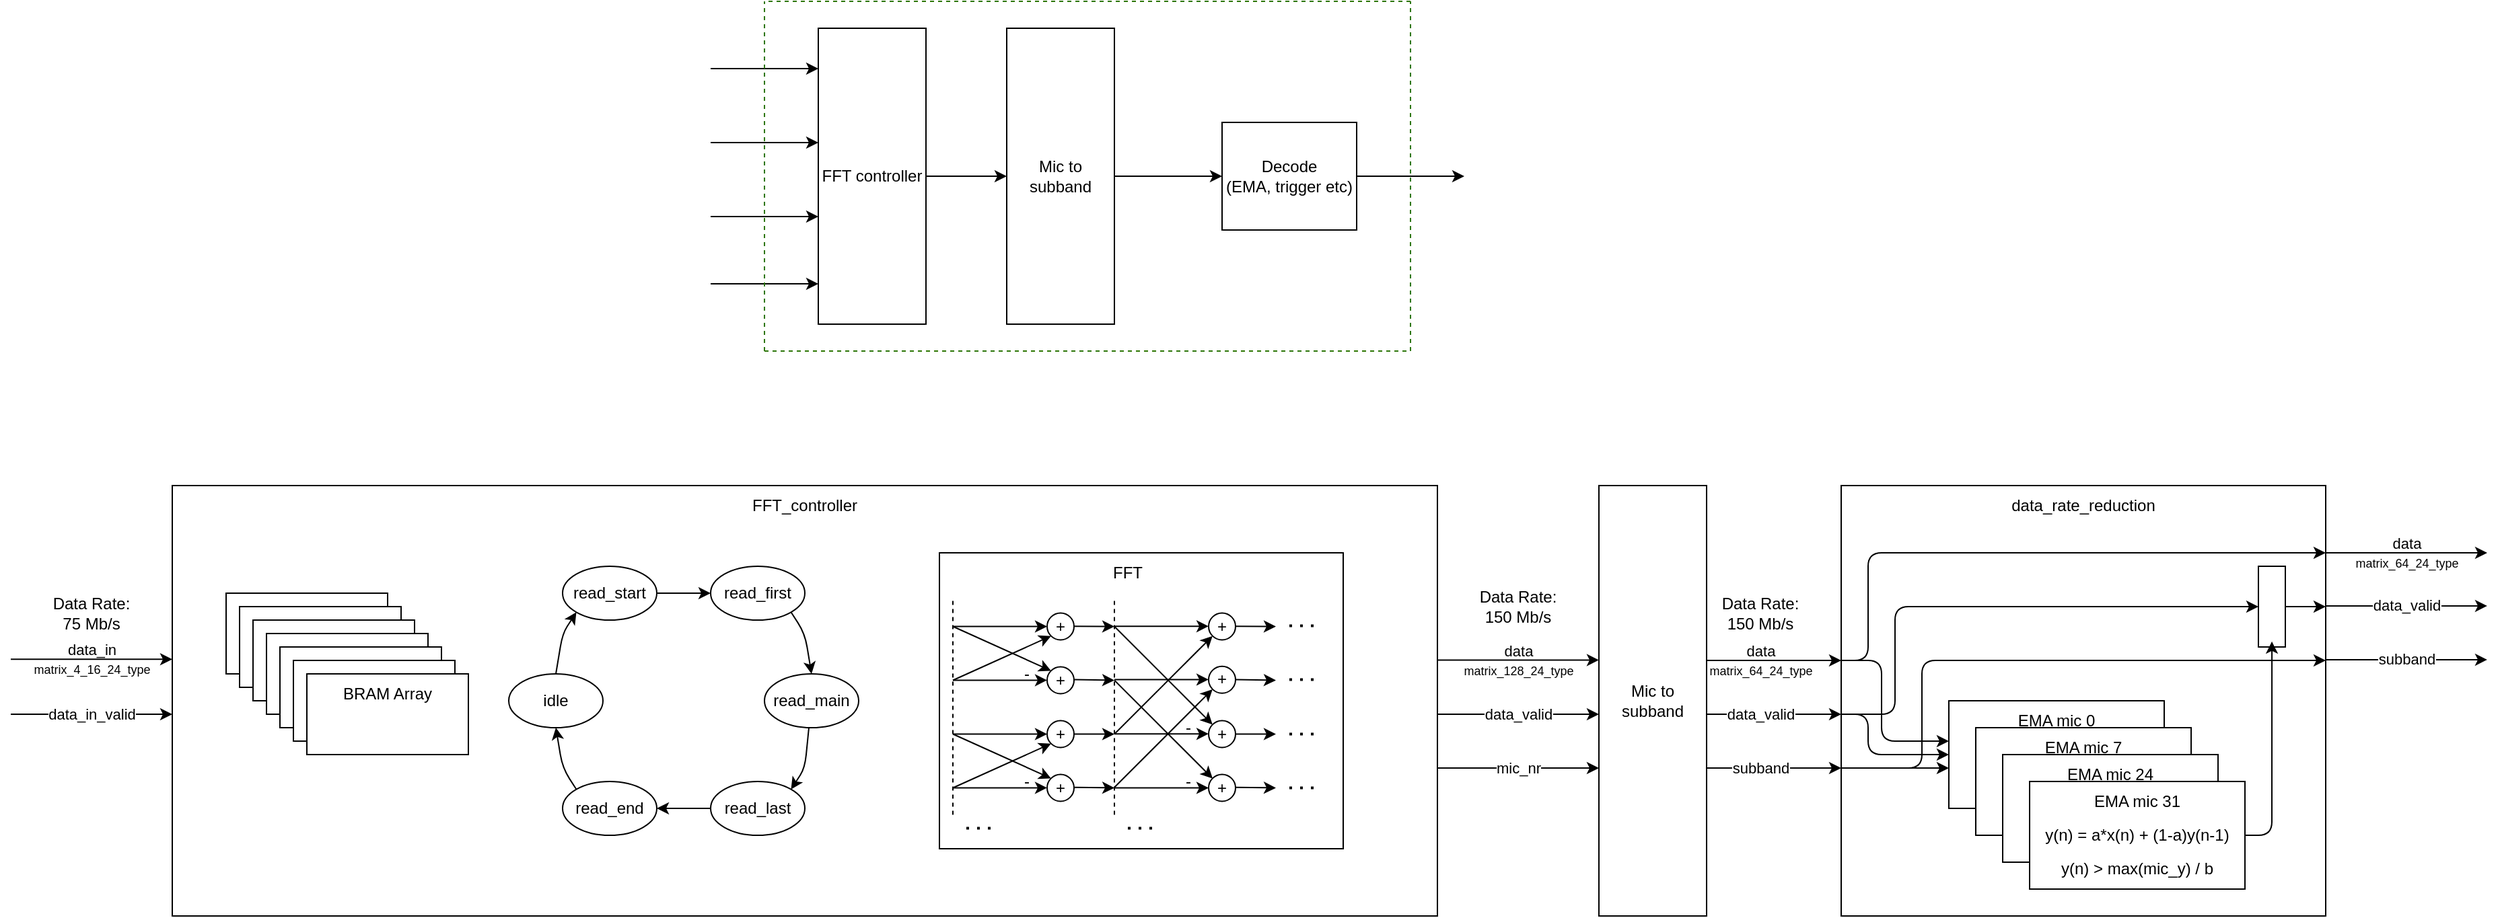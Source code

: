<mxfile>
    <diagram id="7SK7hUfA50hqAiKs5-6Y" name="Page-1">
        <mxGraphModel dx="689" dy="570" grid="1" gridSize="10" guides="1" tooltips="1" connect="1" arrows="1" fold="1" page="1" pageScale="1" pageWidth="1920" pageHeight="1200" math="0" shadow="0">
            <root>
                <mxCell id="0"/>
                <mxCell id="1" parent="0"/>
                <mxCell id="165" value="" style="rounded=0;whiteSpace=wrap;html=1;" vertex="1" parent="1">
                    <mxGeometry x="160" y="600" width="940" height="320" as="geometry"/>
                </mxCell>
                <mxCell id="75" value="" style="rounded=0;whiteSpace=wrap;html=1;" vertex="1" parent="1">
                    <mxGeometry x="200" y="680" width="120" height="60" as="geometry"/>
                </mxCell>
                <mxCell id="83" value="" style="rounded=0;whiteSpace=wrap;html=1;" vertex="1" parent="1">
                    <mxGeometry x="210" y="690" width="120" height="60" as="geometry"/>
                </mxCell>
                <mxCell id="2" value="" style="edgeStyle=none;html=1;" edge="1" parent="1">
                    <mxGeometry relative="1" as="geometry">
                        <mxPoint x="560" y="290" as="sourcePoint"/>
                        <mxPoint x="640" y="290" as="targetPoint"/>
                    </mxGeometry>
                </mxCell>
                <mxCell id="3" style="edgeStyle=none;html=1;exitX=1;exitY=0.5;exitDx=0;exitDy=0;entryX=0;entryY=0.5;entryDx=0;entryDy=0;" edge="1" parent="1" source="4" target="15">
                    <mxGeometry relative="1" as="geometry"/>
                </mxCell>
                <mxCell id="4" value="FFT controller" style="rounded=0;whiteSpace=wrap;html=1;" vertex="1" parent="1">
                    <mxGeometry x="640" y="260" width="80" height="220" as="geometry"/>
                </mxCell>
                <mxCell id="5" value="" style="edgeStyle=none;html=1;" edge="1" parent="1" source="6">
                    <mxGeometry relative="1" as="geometry">
                        <mxPoint x="1120" y="370" as="targetPoint"/>
                    </mxGeometry>
                </mxCell>
                <mxCell id="6" value="Decode&lt;div&gt;(EMA, trigger etc)&lt;/div&gt;" style="rounded=0;whiteSpace=wrap;html=1;" vertex="1" parent="1">
                    <mxGeometry x="940" y="330" width="100" height="80" as="geometry"/>
                </mxCell>
                <mxCell id="7" value="" style="edgeStyle=none;html=1;" edge="1" parent="1">
                    <mxGeometry relative="1" as="geometry">
                        <mxPoint x="640" y="345" as="targetPoint"/>
                        <mxPoint x="560" y="345" as="sourcePoint"/>
                    </mxGeometry>
                </mxCell>
                <mxCell id="8" value="" style="edgeStyle=none;html=1;" edge="1" parent="1">
                    <mxGeometry relative="1" as="geometry">
                        <mxPoint x="640" y="400" as="targetPoint"/>
                        <mxPoint x="560" y="400" as="sourcePoint"/>
                    </mxGeometry>
                </mxCell>
                <mxCell id="9" value="" style="edgeStyle=none;html=1;" edge="1" parent="1">
                    <mxGeometry relative="1" as="geometry">
                        <mxPoint x="640" y="450" as="targetPoint"/>
                        <mxPoint x="560" y="450" as="sourcePoint"/>
                    </mxGeometry>
                </mxCell>
                <mxCell id="10" value="" style="endArrow=none;dashed=1;html=1;fillColor=#60a917;strokeColor=#2D7600;" edge="1" parent="1">
                    <mxGeometry width="50" height="50" relative="1" as="geometry">
                        <mxPoint x="600" y="500" as="sourcePoint"/>
                        <mxPoint x="600" y="240" as="targetPoint"/>
                    </mxGeometry>
                </mxCell>
                <mxCell id="11" value="" style="endArrow=none;dashed=1;html=1;fillColor=#60a917;strokeColor=#2D7600;" edge="1" parent="1">
                    <mxGeometry width="50" height="50" relative="1" as="geometry">
                        <mxPoint x="1080" y="500" as="sourcePoint"/>
                        <mxPoint x="1080" y="240" as="targetPoint"/>
                    </mxGeometry>
                </mxCell>
                <mxCell id="12" value="" style="endArrow=none;dashed=1;html=1;fillColor=#60a917;strokeColor=#2D7600;" edge="1" parent="1">
                    <mxGeometry width="50" height="50" relative="1" as="geometry">
                        <mxPoint x="600" y="500" as="sourcePoint"/>
                        <mxPoint x="1080" y="500" as="targetPoint"/>
                    </mxGeometry>
                </mxCell>
                <mxCell id="13" value="" style="endArrow=none;dashed=1;html=1;fillColor=#60a917;strokeColor=#2D7600;" edge="1" parent="1">
                    <mxGeometry width="50" height="50" relative="1" as="geometry">
                        <mxPoint x="1080" y="240" as="sourcePoint"/>
                        <mxPoint x="600" y="240" as="targetPoint"/>
                    </mxGeometry>
                </mxCell>
                <mxCell id="14" style="edgeStyle=none;html=1;exitX=1;exitY=0.5;exitDx=0;exitDy=0;entryX=0;entryY=0.5;entryDx=0;entryDy=0;" edge="1" parent="1" source="15" target="6">
                    <mxGeometry relative="1" as="geometry"/>
                </mxCell>
                <mxCell id="15" value="Mic to subband" style="rounded=0;whiteSpace=wrap;html=1;" vertex="1" parent="1">
                    <mxGeometry x="780" y="260" width="80" height="220" as="geometry"/>
                </mxCell>
                <mxCell id="16" value="" style="rounded=0;whiteSpace=wrap;html=1;" vertex="1" parent="1">
                    <mxGeometry x="1400" y="600" width="360" height="320" as="geometry"/>
                </mxCell>
                <mxCell id="19" value="data&lt;div&gt;&lt;div&gt;&lt;font style=&quot;font-size: 9px;&quot;&gt;matrix_64_24_type&lt;/font&gt;&lt;/div&gt;&lt;/div&gt;" style="endArrow=classic;html=1;labelBackgroundColor=none;" edge="1" parent="1">
                    <mxGeometry width="50" height="50" relative="1" as="geometry">
                        <mxPoint x="1280" y="730" as="sourcePoint"/>
                        <mxPoint x="1400" y="730" as="targetPoint"/>
                        <mxPoint as="offset"/>
                    </mxGeometry>
                </mxCell>
                <mxCell id="20" value="data_valid" style="endArrow=classic;html=1;" edge="1" parent="1">
                    <mxGeometry width="50" height="50" relative="1" as="geometry">
                        <mxPoint x="1280" y="770" as="sourcePoint"/>
                        <mxPoint x="1400" y="770" as="targetPoint"/>
                    </mxGeometry>
                </mxCell>
                <mxCell id="21" value="subband" style="endArrow=classic;html=1;" edge="1" parent="1">
                    <mxGeometry width="50" height="50" relative="1" as="geometry">
                        <mxPoint x="1280" y="810" as="sourcePoint"/>
                        <mxPoint x="1400" y="810" as="targetPoint"/>
                    </mxGeometry>
                </mxCell>
                <mxCell id="40" value="data_in&lt;div&gt;&lt;font style=&quot;font-size: 9px;&quot;&gt;matrix_4_16_24_type&lt;/font&gt;&lt;/div&gt;" style="endArrow=classic;html=1;labelBackgroundColor=none;" edge="1" parent="1">
                    <mxGeometry width="50" height="50" relative="1" as="geometry">
                        <mxPoint x="40" y="729.17" as="sourcePoint"/>
                        <mxPoint x="160" y="729.17" as="targetPoint"/>
                        <mxPoint as="offset"/>
                    </mxGeometry>
                </mxCell>
                <mxCell id="41" value="data_in_valid" style="endArrow=classic;html=1;" edge="1" parent="1">
                    <mxGeometry width="50" height="50" relative="1" as="geometry">
                        <mxPoint x="40" y="770" as="sourcePoint"/>
                        <mxPoint x="160" y="770" as="targetPoint"/>
                    </mxGeometry>
                </mxCell>
                <mxCell id="45" value="Data Rate:&lt;div&gt;75 Mb/s&lt;/div&gt;" style="text;html=1;align=center;verticalAlign=middle;whiteSpace=wrap;rounded=0;" vertex="1" parent="1">
                    <mxGeometry x="40" y="680" width="120" height="30" as="geometry"/>
                </mxCell>
                <mxCell id="47" value="Data Rate:&lt;div&gt;150 Mb/s&lt;/div&gt;" style="text;html=1;align=center;verticalAlign=middle;whiteSpace=wrap;rounded=0;" vertex="1" parent="1">
                    <mxGeometry x="1280" y="680" width="120" height="30" as="geometry"/>
                </mxCell>
                <mxCell id="48" value="data_rate_reduction" style="text;html=1;align=center;verticalAlign=middle;whiteSpace=wrap;rounded=0;" vertex="1" parent="1">
                    <mxGeometry x="1420" y="600" width="320" height="30" as="geometry"/>
                </mxCell>
                <mxCell id="49" value="data&lt;div&gt;&lt;div&gt;&lt;font style=&quot;font-size: 9px;&quot;&gt;matrix_64_24_type&lt;/font&gt;&lt;/div&gt;&lt;/div&gt;" style="endArrow=classic;html=1;labelBackgroundColor=none;" edge="1" parent="1">
                    <mxGeometry width="50" height="50" relative="1" as="geometry">
                        <mxPoint x="1760" y="650" as="sourcePoint"/>
                        <mxPoint x="1880" y="650" as="targetPoint"/>
                        <mxPoint as="offset"/>
                    </mxGeometry>
                </mxCell>
                <mxCell id="50" value="subband" style="endArrow=classic;html=1;" edge="1" parent="1">
                    <mxGeometry width="50" height="50" relative="1" as="geometry">
                        <mxPoint x="1760" y="729.46" as="sourcePoint"/>
                        <mxPoint x="1880" y="729.46" as="targetPoint"/>
                    </mxGeometry>
                </mxCell>
                <mxCell id="51" value="data_valid" style="endArrow=classic;html=1;" edge="1" parent="1">
                    <mxGeometry width="50" height="50" relative="1" as="geometry">
                        <mxPoint x="1760" y="689.46" as="sourcePoint"/>
                        <mxPoint x="1880" y="689.46" as="targetPoint"/>
                    </mxGeometry>
                </mxCell>
                <mxCell id="53" value="" style="externalPins=0;recursiveResize=0;shadow=0;dashed=0;align=center;html=1;strokeWidth=1;shape=mxgraph.rtl.abstract.entity;container=1;collapsible=0;kind=sequential;drawPins=0;left=3;right=2;bottom=0;top=0;" vertex="1" parent="1">
                    <mxGeometry x="1480" y="760" width="160" height="80" as="geometry"/>
                </mxCell>
                <mxCell id="54" value="EMA mic 0" style="text;html=1;align=center;verticalAlign=middle;whiteSpace=wrap;rounded=0;" vertex="1" parent="53">
                    <mxGeometry width="160" height="30" as="geometry"/>
                </mxCell>
                <mxCell id="55" value="" style="externalPins=0;recursiveResize=0;shadow=0;dashed=0;align=center;html=1;strokeWidth=1;shape=mxgraph.rtl.abstract.entity;container=1;collapsible=0;kind=sequential;drawPins=0;left=3;right=2;bottom=0;top=0;" vertex="1" parent="53">
                    <mxGeometry x="20" y="20" width="160" height="80" as="geometry"/>
                </mxCell>
                <mxCell id="56" value="EMA mic 7" style="text;html=1;align=center;verticalAlign=middle;whiteSpace=wrap;rounded=0;" vertex="1" parent="55">
                    <mxGeometry width="160" height="30" as="geometry"/>
                </mxCell>
                <mxCell id="57" value="" style="externalPins=0;recursiveResize=0;shadow=0;dashed=0;align=center;html=1;strokeWidth=1;shape=mxgraph.rtl.abstract.entity;container=1;collapsible=0;kind=sequential;drawPins=0;left=3;right=2;bottom=0;top=0;" vertex="1" parent="1">
                    <mxGeometry x="1520" y="800" width="160" height="80" as="geometry"/>
                </mxCell>
                <mxCell id="58" value="EMA mic 24" style="text;html=1;align=center;verticalAlign=middle;whiteSpace=wrap;rounded=0;" vertex="1" parent="57">
                    <mxGeometry width="160" height="30" as="geometry"/>
                </mxCell>
                <mxCell id="59" value="" style="externalPins=0;recursiveResize=0;shadow=0;dashed=0;align=center;html=1;strokeWidth=1;shape=mxgraph.rtl.abstract.entity;container=1;collapsible=0;kind=sequential;drawPins=0;left=3;right=2;bottom=0;top=0;" vertex="1" parent="57">
                    <mxGeometry x="20" y="20" width="160" height="80" as="geometry"/>
                </mxCell>
                <mxCell id="60" value="EMA mic 31" style="text;html=1;align=center;verticalAlign=middle;whiteSpace=wrap;rounded=0;" vertex="1" parent="59">
                    <mxGeometry width="160" height="30" as="geometry"/>
                </mxCell>
                <mxCell id="61" value="y(n) = a*x(n) + (1-a)y(n-1)" style="text;html=1;align=center;verticalAlign=middle;whiteSpace=wrap;rounded=0;" vertex="1" parent="59">
                    <mxGeometry x="10" y="25" width="140" height="30" as="geometry"/>
                </mxCell>
                <mxCell id="62" value="y(n) &amp;gt; max(mic_y) / b" style="text;html=1;align=center;verticalAlign=middle;whiteSpace=wrap;rounded=0;" vertex="1" parent="59">
                    <mxGeometry y="50" width="160" height="30" as="geometry"/>
                </mxCell>
                <mxCell id="63" style="edgeStyle=none;html=1;" edge="1" parent="1" source="64">
                    <mxGeometry relative="1" as="geometry">
                        <mxPoint x="1760" y="690" as="targetPoint"/>
                    </mxGeometry>
                </mxCell>
                <mxCell id="64" value="" style="externalPins=0;recursiveResize=0;shadow=0;dashed=0;align=center;html=1;strokeWidth=1;shape=mxgraph.rtl.abstract.entity;container=1;collapsible=0;kind=mux;drawPins=0;left=4;right=1;bottom=0;top=0;" vertex="1" parent="1">
                    <mxGeometry x="1710" y="660" width="20" height="60" as="geometry"/>
                </mxCell>
                <mxCell id="65" value="" style="endArrow=classic;html=1;entryX=0;entryY=0;entryDx=0;entryDy=30;entryPerimeter=0;" edge="1" parent="1" target="64">
                    <mxGeometry width="50" height="50" relative="1" as="geometry">
                        <mxPoint x="1400" y="770" as="sourcePoint"/>
                        <mxPoint x="1480" y="770" as="targetPoint"/>
                        <Array as="points">
                            <mxPoint x="1440" y="770"/>
                            <mxPoint x="1440" y="690"/>
                        </Array>
                    </mxGeometry>
                </mxCell>
                <mxCell id="66" value="" style="endArrow=classic;html=1;" edge="1" parent="1">
                    <mxGeometry width="50" height="50" relative="1" as="geometry">
                        <mxPoint x="1400" y="810" as="sourcePoint"/>
                        <mxPoint x="1760" y="730" as="targetPoint"/>
                        <Array as="points">
                            <mxPoint x="1460" y="810"/>
                            <mxPoint x="1460" y="730"/>
                        </Array>
                    </mxGeometry>
                </mxCell>
                <mxCell id="67" value="" style="endArrow=classic;html=1;" edge="1" parent="1">
                    <mxGeometry width="50" height="50" relative="1" as="geometry">
                        <mxPoint x="1400" y="730" as="sourcePoint"/>
                        <mxPoint x="1760" y="650" as="targetPoint"/>
                        <Array as="points">
                            <mxPoint x="1420" y="730"/>
                            <mxPoint x="1420" y="650"/>
                        </Array>
                    </mxGeometry>
                </mxCell>
                <mxCell id="68" value="" style="endArrow=classic;html=1;entryX=0.502;entryY=0.932;entryDx=0;entryDy=0;entryPerimeter=0;" edge="1" parent="1" target="64">
                    <mxGeometry width="50" height="50" relative="1" as="geometry">
                        <mxPoint x="1700" y="860" as="sourcePoint"/>
                        <mxPoint x="1720" y="720" as="targetPoint"/>
                        <Array as="points">
                            <mxPoint x="1720" y="860"/>
                        </Array>
                    </mxGeometry>
                </mxCell>
                <mxCell id="69" value="" style="endArrow=classic;html=1;" edge="1" parent="1">
                    <mxGeometry width="50" height="50" relative="1" as="geometry">
                        <mxPoint x="1400" y="810" as="sourcePoint"/>
                        <mxPoint x="1480" y="810" as="targetPoint"/>
                    </mxGeometry>
                </mxCell>
                <mxCell id="70" value="" style="endArrow=classic;html=1;" edge="1" parent="1">
                    <mxGeometry width="50" height="50" relative="1" as="geometry">
                        <mxPoint x="1400" y="770" as="sourcePoint"/>
                        <mxPoint x="1480" y="800" as="targetPoint"/>
                        <Array as="points">
                            <mxPoint x="1420" y="770"/>
                            <mxPoint x="1420" y="800"/>
                        </Array>
                    </mxGeometry>
                </mxCell>
                <mxCell id="71" value="" style="endArrow=classic;html=1;" edge="1" parent="1">
                    <mxGeometry width="50" height="50" relative="1" as="geometry">
                        <mxPoint x="1400" y="730" as="sourcePoint"/>
                        <mxPoint x="1480" y="790" as="targetPoint"/>
                        <Array as="points">
                            <mxPoint x="1430" y="730"/>
                            <mxPoint x="1430" y="790"/>
                        </Array>
                    </mxGeometry>
                </mxCell>
                <mxCell id="74" value="FFT_controller" style="text;html=1;align=center;verticalAlign=middle;whiteSpace=wrap;rounded=0;" vertex="1" parent="1">
                    <mxGeometry x="160" y="600" width="940" height="30" as="geometry"/>
                </mxCell>
                <mxCell id="85" value="" style="rounded=0;whiteSpace=wrap;html=1;" vertex="1" parent="1">
                    <mxGeometry x="220" y="700" width="120" height="60" as="geometry"/>
                </mxCell>
                <mxCell id="86" value="" style="rounded=0;whiteSpace=wrap;html=1;" vertex="1" parent="1">
                    <mxGeometry x="230" y="710" width="120" height="60" as="geometry"/>
                </mxCell>
                <mxCell id="87" value="" style="rounded=0;whiteSpace=wrap;html=1;" vertex="1" parent="1">
                    <mxGeometry x="240" y="720" width="120" height="60" as="geometry"/>
                </mxCell>
                <mxCell id="88" value="" style="rounded=0;whiteSpace=wrap;html=1;" vertex="1" parent="1">
                    <mxGeometry x="250" y="730" width="120" height="60" as="geometry"/>
                </mxCell>
                <mxCell id="80" value="" style="rounded=0;whiteSpace=wrap;html=1;" vertex="1" parent="1">
                    <mxGeometry x="260" y="740" width="120" height="60" as="geometry"/>
                </mxCell>
                <mxCell id="81" value="BRAM Array" style="text;html=1;align=center;verticalAlign=middle;whiteSpace=wrap;rounded=0;" vertex="1" parent="1">
                    <mxGeometry x="260" y="740" width="120" height="30" as="geometry"/>
                </mxCell>
                <mxCell id="102" style="edgeStyle=none;html=1;exitX=0.5;exitY=0;exitDx=0;exitDy=0;entryX=0;entryY=1;entryDx=0;entryDy=0;" edge="1" parent="1" source="90" target="91">
                    <mxGeometry relative="1" as="geometry">
                        <Array as="points">
                            <mxPoint x="450" y="710"/>
                        </Array>
                    </mxGeometry>
                </mxCell>
                <mxCell id="90" value="idle" style="ellipse;whiteSpace=wrap;html=1;" vertex="1" parent="1">
                    <mxGeometry x="410" y="740" width="70" height="40" as="geometry"/>
                </mxCell>
                <mxCell id="99" style="edgeStyle=none;html=1;entryX=0;entryY=0.5;entryDx=0;entryDy=0;" edge="1" parent="1" source="91" target="92">
                    <mxGeometry relative="1" as="geometry"/>
                </mxCell>
                <mxCell id="91" value="read_start" style="ellipse;whiteSpace=wrap;html=1;" vertex="1" parent="1">
                    <mxGeometry x="450" y="660" width="70" height="40" as="geometry"/>
                </mxCell>
                <mxCell id="100" style="edgeStyle=none;html=1;exitX=1;exitY=1;exitDx=0;exitDy=0;entryX=0.5;entryY=0;entryDx=0;entryDy=0;" edge="1" parent="1" source="92" target="93">
                    <mxGeometry relative="1" as="geometry">
                        <Array as="points">
                            <mxPoint x="630" y="710"/>
                        </Array>
                    </mxGeometry>
                </mxCell>
                <mxCell id="92" value="read_&lt;span style=&quot;font-family: monospace; font-size: 0px; text-align: start; text-wrap-mode: nowrap;&quot;&gt;%3CmxGraphModel%3E%3Croot%3E%3CmxCell%20id%3D%220%22%2F%3E%3CmxCell%20id%3D%221%22%20parent%3D%220%22%2F%3E%3CmxCell%20id%3D%222%22%20value%3D%22read_start%22%20style%3D%22ellipse%3BwhiteSpace%3Dwrap%3Bhtml%3D1%3B%22%20vertex%3D%221%22%20parent%3D%221%22%3E%3CmxGeometry%20x%3D%22450%22%20y%3D%22650%22%20width%3D%2270%22%20height%3D%2240%22%20as%3D%22geometry%22%2F%3E%3C%2FmxCell%3E%3C%2Froot%3E%3C%2FmxGraphModel%3E&lt;/span&gt;first" style="ellipse;whiteSpace=wrap;html=1;" vertex="1" parent="1">
                    <mxGeometry x="560" y="660" width="70" height="40" as="geometry"/>
                </mxCell>
                <mxCell id="104" style="edgeStyle=none;html=1;entryX=1;entryY=0;entryDx=0;entryDy=0;" edge="1" parent="1" source="93" target="94">
                    <mxGeometry relative="1" as="geometry">
                        <Array as="points">
                            <mxPoint x="630" y="810"/>
                        </Array>
                    </mxGeometry>
                </mxCell>
                <mxCell id="93" value="read_main&lt;span style=&quot;font-family: monospace; font-size: 0px; text-align: start; text-wrap-mode: nowrap;&quot;&gt;%3CmxGraphModel%3E%3Croot%3E%3CmxCell%20id%3D%220%22%2F%3E%3CmxCell%20id%3D%221%22%20parent%3D%220%22%2F%3E%3CmxCell%20id%3D%222%22%20value%3D%22read_start%22%20style%3D%22ellipse%3BwhiteSpace%3Dwrap%3Bhtml%3D1%3B%22%20vertex%3D%221%22%20parent%3D%221%22%3E%3CmxGeometry%20x%3D%22450%22%20y%3D%22650%22%20width%3D%2270%22%20height%3D%2240%22%20as%3D%22geometry%22%2F%3E%3C%2FmxCell%3E%3C%2Froot%3E%3C%2FmxGraphModel%3Emain&lt;/span&gt;" style="ellipse;whiteSpace=wrap;html=1;" vertex="1" parent="1">
                    <mxGeometry x="600" y="740" width="70" height="40" as="geometry"/>
                </mxCell>
                <mxCell id="105" style="edgeStyle=none;html=1;entryX=1;entryY=0.5;entryDx=0;entryDy=0;" edge="1" parent="1" source="94" target="95">
                    <mxGeometry relative="1" as="geometry"/>
                </mxCell>
                <mxCell id="94" value="read_last&lt;span style=&quot;font-family: monospace; font-size: 0px; text-align: start; text-wrap-mode: nowrap;&quot;&gt;%3CmxGraphModel%3E%3Croot%3E%3CmxCell%20id%3D%220%22%2F%3E%3CmxCell%20id%3D%221%22%20parent%3D%220%22%2F%3E%3CmxCell%20id%3D%222%22%20value%3D%22read_start%22%20style%3D%22ellipse%3BwhiteSpace%3Dwrap%3Bhtml%3D1%3B%22%20vertex%3D%221%22%20parent%3D%221%22%3E%3CmxGeometry%20x%3D%22450%22%20y%3D%22650%22%20width%3D%2270%22%20height%3D%2240%22%20as%3D%22geometry%22%2F%3E%3C%2FmxCell%3E%3C%2Froot%3E%3C%2FmxGraphModel%3Elast&lt;/span&gt;" style="ellipse;whiteSpace=wrap;html=1;" vertex="1" parent="1">
                    <mxGeometry x="560" y="820" width="70" height="40" as="geometry"/>
                </mxCell>
                <mxCell id="106" style="edgeStyle=none;html=1;exitX=0;exitY=0;exitDx=0;exitDy=0;entryX=0.5;entryY=1;entryDx=0;entryDy=0;" edge="1" parent="1" source="95" target="90">
                    <mxGeometry relative="1" as="geometry">
                        <Array as="points">
                            <mxPoint x="450" y="810"/>
                        </Array>
                    </mxGeometry>
                </mxCell>
                <mxCell id="95" value="read_end&lt;span style=&quot;font-family: monospace; font-size: 0px; text-align: start; text-wrap-mode: nowrap;&quot;&gt;%3CmxGraphModel%3E%3Croot%3E%3CmxCell%20id%3D%220%22%2F%3E%3CmxCell%20id%3D%221%22%20parent%3D%220%22%2F%3E%3CmxCell%20id%3D%222%22%20value%3D%22read_start%22%20style%3D%22ellipse%3BwhiteSpace%3Dwrap%3Bhtml%3D1%3B%22%20vertex%3D%221%22%20parent%3D%221%22%3E%3CmxGeometry%20x%3D%22450%22%20y%3D%22650%22%20width%3D%2270%22%20height%3D%2240%22%20as%3D%22geometry%22%2F%3E%3C%2FmxCell%3E%3C%2Froot%3E%3C%2FmxGraphModel%3El&lt;/span&gt;" style="ellipse;whiteSpace=wrap;html=1;" vertex="1" parent="1">
                    <mxGeometry x="450" y="820" width="70" height="40" as="geometry"/>
                </mxCell>
                <mxCell id="107" value="" style="rounded=0;whiteSpace=wrap;html=1;" vertex="1" parent="1">
                    <mxGeometry x="730" y="650" width="300" height="220" as="geometry"/>
                </mxCell>
                <mxCell id="108" value="FFT" style="text;html=1;align=center;verticalAlign=middle;whiteSpace=wrap;rounded=0;" vertex="1" parent="1">
                    <mxGeometry x="730" y="650" width="280" height="30" as="geometry"/>
                </mxCell>
                <mxCell id="109" value="" style="endArrow=classic;html=1;" edge="1" parent="1">
                    <mxGeometry width="50" height="50" relative="1" as="geometry">
                        <mxPoint x="740" y="704.76" as="sourcePoint"/>
                        <mxPoint x="810" y="704.76" as="targetPoint"/>
                    </mxGeometry>
                </mxCell>
                <mxCell id="110" value="" style="endArrow=classic;html=1;entryX=0;entryY=0;entryDx=0;entryDy=0;" edge="1" parent="1" target="111">
                    <mxGeometry width="50" height="50" relative="1" as="geometry">
                        <mxPoint x="740" y="704.76" as="sourcePoint"/>
                        <mxPoint x="810" y="744.76" as="targetPoint"/>
                    </mxGeometry>
                </mxCell>
                <mxCell id="111" value="+" style="ellipse;whiteSpace=wrap;html=1;aspect=fixed;" vertex="1" parent="1">
                    <mxGeometry x="810" y="734.76" width="20" height="20" as="geometry"/>
                </mxCell>
                <mxCell id="112" value="+" style="ellipse;whiteSpace=wrap;html=1;aspect=fixed;" vertex="1" parent="1">
                    <mxGeometry x="810" y="694.76" width="20" height="20" as="geometry"/>
                </mxCell>
                <mxCell id="113" value="" style="endArrow=classic;html=1;entryX=0;entryY=1;entryDx=0;entryDy=0;" edge="1" parent="1" target="112">
                    <mxGeometry width="50" height="50" relative="1" as="geometry">
                        <mxPoint x="740" y="744.76" as="sourcePoint"/>
                        <mxPoint x="790" y="694.76" as="targetPoint"/>
                    </mxGeometry>
                </mxCell>
                <mxCell id="114" value="" style="endArrow=classic;html=1;" edge="1" parent="1">
                    <mxGeometry width="50" height="50" relative="1" as="geometry">
                        <mxPoint x="740" y="744.7" as="sourcePoint"/>
                        <mxPoint x="810" y="744.7" as="targetPoint"/>
                    </mxGeometry>
                </mxCell>
                <mxCell id="115" value="-" style="text;html=1;align=center;verticalAlign=middle;whiteSpace=wrap;rounded=0;" vertex="1" parent="1">
                    <mxGeometry x="790" y="734.76" width="10" height="10" as="geometry"/>
                </mxCell>
                <mxCell id="116" value="" style="endArrow=classic;html=1;" edge="1" parent="1">
                    <mxGeometry width="50" height="50" relative="1" as="geometry">
                        <mxPoint x="740" y="784.76" as="sourcePoint"/>
                        <mxPoint x="810" y="784.76" as="targetPoint"/>
                    </mxGeometry>
                </mxCell>
                <mxCell id="117" value="" style="endArrow=classic;html=1;entryX=0;entryY=0;entryDx=0;entryDy=0;" edge="1" parent="1" target="118">
                    <mxGeometry width="50" height="50" relative="1" as="geometry">
                        <mxPoint x="740" y="784.76" as="sourcePoint"/>
                        <mxPoint x="810" y="824.76" as="targetPoint"/>
                    </mxGeometry>
                </mxCell>
                <mxCell id="118" value="+" style="ellipse;whiteSpace=wrap;html=1;aspect=fixed;" vertex="1" parent="1">
                    <mxGeometry x="810" y="814.76" width="20" height="20" as="geometry"/>
                </mxCell>
                <mxCell id="119" value="+" style="ellipse;whiteSpace=wrap;html=1;aspect=fixed;" vertex="1" parent="1">
                    <mxGeometry x="810" y="774.76" width="20" height="20" as="geometry"/>
                </mxCell>
                <mxCell id="120" value="" style="endArrow=classic;html=1;entryX=0;entryY=1;entryDx=0;entryDy=0;" edge="1" parent="1" target="119">
                    <mxGeometry width="50" height="50" relative="1" as="geometry">
                        <mxPoint x="740" y="824.76" as="sourcePoint"/>
                        <mxPoint x="790" y="774.76" as="targetPoint"/>
                    </mxGeometry>
                </mxCell>
                <mxCell id="121" value="" style="endArrow=classic;html=1;" edge="1" parent="1">
                    <mxGeometry width="50" height="50" relative="1" as="geometry">
                        <mxPoint x="740" y="824.7" as="sourcePoint"/>
                        <mxPoint x="810" y="824.7" as="targetPoint"/>
                    </mxGeometry>
                </mxCell>
                <mxCell id="122" value="-" style="text;html=1;align=center;verticalAlign=middle;whiteSpace=wrap;rounded=0;" vertex="1" parent="1">
                    <mxGeometry x="790" y="814.76" width="10" height="10" as="geometry"/>
                </mxCell>
                <mxCell id="123" value="" style="endArrow=classic;html=1;" edge="1" parent="1">
                    <mxGeometry width="50" height="50" relative="1" as="geometry">
                        <mxPoint x="830" y="784.76" as="sourcePoint"/>
                        <mxPoint x="860" y="784.76" as="targetPoint"/>
                    </mxGeometry>
                </mxCell>
                <mxCell id="124" value="+" style="ellipse;whiteSpace=wrap;html=1;aspect=fixed;" vertex="1" parent="1">
                    <mxGeometry x="930" y="694.76" width="20" height="20" as="geometry"/>
                </mxCell>
                <mxCell id="125" value="" style="endArrow=classic;html=1;entryX=0;entryY=1;entryDx=0;entryDy=0;" edge="1" parent="1" target="124">
                    <mxGeometry width="50" height="50" relative="1" as="geometry">
                        <mxPoint x="860" y="784.76" as="sourcePoint"/>
                        <mxPoint x="910" y="734.76" as="targetPoint"/>
                    </mxGeometry>
                </mxCell>
                <mxCell id="126" value="" style="endArrow=classic;html=1;" edge="1" parent="1">
                    <mxGeometry width="50" height="50" relative="1" as="geometry">
                        <mxPoint x="830" y="704.57" as="sourcePoint"/>
                        <mxPoint x="860" y="704.76" as="targetPoint"/>
                    </mxGeometry>
                </mxCell>
                <mxCell id="127" value="" style="endArrow=classic;html=1;" edge="1" parent="1">
                    <mxGeometry width="50" height="50" relative="1" as="geometry">
                        <mxPoint x="860" y="704.57" as="sourcePoint"/>
                        <mxPoint x="930" y="704.57" as="targetPoint"/>
                    </mxGeometry>
                </mxCell>
                <mxCell id="128" value="" style="endArrow=classic;html=1;" edge="1" parent="1">
                    <mxGeometry width="50" height="50" relative="1" as="geometry">
                        <mxPoint x="830" y="824.38" as="sourcePoint"/>
                        <mxPoint x="860" y="824.76" as="targetPoint"/>
                    </mxGeometry>
                </mxCell>
                <mxCell id="129" value="+" style="ellipse;whiteSpace=wrap;html=1;aspect=fixed;" vertex="1" parent="1">
                    <mxGeometry x="930" y="734.38" width="20" height="20" as="geometry"/>
                </mxCell>
                <mxCell id="130" value="" style="endArrow=classic;html=1;entryX=0;entryY=1;entryDx=0;entryDy=0;" edge="1" parent="1" target="129">
                    <mxGeometry width="50" height="50" relative="1" as="geometry">
                        <mxPoint x="860" y="824.38" as="sourcePoint"/>
                        <mxPoint x="910" y="774.38" as="targetPoint"/>
                    </mxGeometry>
                </mxCell>
                <mxCell id="131" value="" style="endArrow=classic;html=1;" edge="1" parent="1">
                    <mxGeometry width="50" height="50" relative="1" as="geometry">
                        <mxPoint x="830" y="744.19" as="sourcePoint"/>
                        <mxPoint x="860" y="744.76" as="targetPoint"/>
                    </mxGeometry>
                </mxCell>
                <mxCell id="132" value="" style="endArrow=classic;html=1;" edge="1" parent="1">
                    <mxGeometry width="50" height="50" relative="1" as="geometry">
                        <mxPoint x="860" y="744.19" as="sourcePoint"/>
                        <mxPoint x="930" y="744.19" as="targetPoint"/>
                    </mxGeometry>
                </mxCell>
                <mxCell id="133" value="+" style="ellipse;whiteSpace=wrap;html=1;aspect=fixed;" vertex="1" parent="1">
                    <mxGeometry x="930" y="774.76" width="20" height="20" as="geometry"/>
                </mxCell>
                <mxCell id="134" value="+" style="ellipse;whiteSpace=wrap;html=1;aspect=fixed;" vertex="1" parent="1">
                    <mxGeometry x="930" y="814.76" width="20" height="20" as="geometry"/>
                </mxCell>
                <mxCell id="135" value="" style="endArrow=classic;html=1;" edge="1" parent="1">
                    <mxGeometry width="50" height="50" relative="1" as="geometry">
                        <mxPoint x="860" y="824.76" as="sourcePoint"/>
                        <mxPoint x="930" y="824.76" as="targetPoint"/>
                    </mxGeometry>
                </mxCell>
                <mxCell id="136" value="" style="endArrow=classic;html=1;" edge="1" parent="1">
                    <mxGeometry width="50" height="50" relative="1" as="geometry">
                        <mxPoint x="860" y="784.57" as="sourcePoint"/>
                        <mxPoint x="930" y="784.57" as="targetPoint"/>
                    </mxGeometry>
                </mxCell>
                <mxCell id="137" value="" style="endArrow=classic;html=1;entryX=0;entryY=0;entryDx=0;entryDy=0;" edge="1" parent="1" target="133">
                    <mxGeometry width="50" height="50" relative="1" as="geometry">
                        <mxPoint x="860" y="704.76" as="sourcePoint"/>
                        <mxPoint x="930" y="634.76" as="targetPoint"/>
                    </mxGeometry>
                </mxCell>
                <mxCell id="138" value="" style="endArrow=classic;html=1;entryX=0;entryY=0;entryDx=0;entryDy=0;" edge="1" parent="1">
                    <mxGeometry width="50" height="50" relative="1" as="geometry">
                        <mxPoint x="860" y="744.76" as="sourcePoint"/>
                        <mxPoint x="933" y="817.76" as="targetPoint"/>
                    </mxGeometry>
                </mxCell>
                <mxCell id="139" value="-" style="text;html=1;align=center;verticalAlign=middle;whiteSpace=wrap;rounded=0;" vertex="1" parent="1">
                    <mxGeometry x="910" y="814.76" width="10" height="10" as="geometry"/>
                </mxCell>
                <mxCell id="140" value="-" style="text;html=1;align=center;verticalAlign=middle;whiteSpace=wrap;rounded=0;" vertex="1" parent="1">
                    <mxGeometry x="910" y="774.76" width="10" height="10" as="geometry"/>
                </mxCell>
                <mxCell id="141" value="" style="endArrow=none;dashed=1;html=1;" edge="1" parent="1">
                    <mxGeometry width="50" height="50" relative="1" as="geometry">
                        <mxPoint x="740" y="844.76" as="sourcePoint"/>
                        <mxPoint x="740" y="684.76" as="targetPoint"/>
                    </mxGeometry>
                </mxCell>
                <mxCell id="142" value="" style="endArrow=none;dashed=1;html=1;" edge="1" parent="1">
                    <mxGeometry width="50" height="50" relative="1" as="geometry">
                        <mxPoint x="860" y="844.76" as="sourcePoint"/>
                        <mxPoint x="860" y="684.76" as="targetPoint"/>
                    </mxGeometry>
                </mxCell>
                <mxCell id="150" value="" style="endArrow=classic;html=1;" edge="1" parent="1">
                    <mxGeometry width="50" height="50" relative="1" as="geometry">
                        <mxPoint x="950" y="784.76" as="sourcePoint"/>
                        <mxPoint x="980" y="784.76" as="targetPoint"/>
                    </mxGeometry>
                </mxCell>
                <mxCell id="151" value="" style="endArrow=classic;html=1;" edge="1" parent="1">
                    <mxGeometry width="50" height="50" relative="1" as="geometry">
                        <mxPoint x="950" y="704.57" as="sourcePoint"/>
                        <mxPoint x="980" y="704.76" as="targetPoint"/>
                    </mxGeometry>
                </mxCell>
                <mxCell id="152" value="" style="endArrow=classic;html=1;" edge="1" parent="1">
                    <mxGeometry width="50" height="50" relative="1" as="geometry">
                        <mxPoint x="950" y="824.38" as="sourcePoint"/>
                        <mxPoint x="980" y="824.76" as="targetPoint"/>
                    </mxGeometry>
                </mxCell>
                <mxCell id="153" value="" style="endArrow=classic;html=1;" edge="1" parent="1">
                    <mxGeometry width="50" height="50" relative="1" as="geometry">
                        <mxPoint x="950" y="744.19" as="sourcePoint"/>
                        <mxPoint x="980" y="744.76" as="targetPoint"/>
                    </mxGeometry>
                </mxCell>
                <mxCell id="155" value="" style="endArrow=none;dashed=1;html=1;dashPattern=1 3;strokeWidth=2;" edge="1" parent="1">
                    <mxGeometry width="50" height="50" relative="1" as="geometry">
                        <mxPoint x="750" y="854.76" as="sourcePoint"/>
                        <mxPoint x="770" y="854.76" as="targetPoint"/>
                    </mxGeometry>
                </mxCell>
                <mxCell id="156" value="" style="endArrow=none;dashed=1;html=1;dashPattern=1 3;strokeWidth=2;" edge="1" parent="1">
                    <mxGeometry width="50" height="50" relative="1" as="geometry">
                        <mxPoint x="870" y="854.76" as="sourcePoint"/>
                        <mxPoint x="890" y="854.76" as="targetPoint"/>
                    </mxGeometry>
                </mxCell>
                <mxCell id="157" value="" style="endArrow=none;dashed=1;html=1;dashPattern=1 3;strokeWidth=2;" edge="1" parent="1">
                    <mxGeometry width="50" height="50" relative="1" as="geometry">
                        <mxPoint x="990" y="824.76" as="sourcePoint"/>
                        <mxPoint x="1010" y="824.76" as="targetPoint"/>
                    </mxGeometry>
                </mxCell>
                <mxCell id="158" value="" style="endArrow=none;dashed=1;html=1;dashPattern=1 3;strokeWidth=2;" edge="1" parent="1">
                    <mxGeometry width="50" height="50" relative="1" as="geometry">
                        <mxPoint x="990" y="784.76" as="sourcePoint"/>
                        <mxPoint x="1010" y="784.76" as="targetPoint"/>
                    </mxGeometry>
                </mxCell>
                <mxCell id="159" value="" style="endArrow=none;dashed=1;html=1;dashPattern=1 3;strokeWidth=2;" edge="1" parent="1">
                    <mxGeometry width="50" height="50" relative="1" as="geometry">
                        <mxPoint x="990" y="744.28" as="sourcePoint"/>
                        <mxPoint x="1010" y="744.28" as="targetPoint"/>
                    </mxGeometry>
                </mxCell>
                <mxCell id="160" value="" style="endArrow=none;dashed=1;html=1;dashPattern=1 3;strokeWidth=2;" edge="1" parent="1">
                    <mxGeometry width="50" height="50" relative="1" as="geometry">
                        <mxPoint x="990" y="704.28" as="sourcePoint"/>
                        <mxPoint x="1010" y="704.28" as="targetPoint"/>
                    </mxGeometry>
                </mxCell>
                <mxCell id="161" value="Mic to subband" style="rounded=0;whiteSpace=wrap;html=1;" vertex="1" parent="1">
                    <mxGeometry x="1220" y="600" width="80" height="320" as="geometry"/>
                </mxCell>
                <mxCell id="162" value="data&lt;div&gt;&lt;div&gt;&lt;font style=&quot;font-size: 9px;&quot;&gt;matrix_128_24_type&lt;/font&gt;&lt;/div&gt;&lt;/div&gt;" style="endArrow=classic;html=1;labelBackgroundColor=none;" edge="1" parent="1">
                    <mxGeometry width="50" height="50" relative="1" as="geometry">
                        <mxPoint x="1100" y="729.71" as="sourcePoint"/>
                        <mxPoint x="1220" y="729.71" as="targetPoint"/>
                        <mxPoint as="offset"/>
                    </mxGeometry>
                </mxCell>
                <mxCell id="163" value="data_valid" style="endArrow=classic;html=1;" edge="1" parent="1">
                    <mxGeometry width="50" height="50" relative="1" as="geometry">
                        <mxPoint x="1100" y="770" as="sourcePoint"/>
                        <mxPoint x="1220" y="770" as="targetPoint"/>
                    </mxGeometry>
                </mxCell>
                <mxCell id="164" value="mic_nr" style="endArrow=classic;html=1;" edge="1" parent="1">
                    <mxGeometry width="50" height="50" relative="1" as="geometry">
                        <mxPoint x="1100" y="810" as="sourcePoint"/>
                        <mxPoint x="1220" y="810" as="targetPoint"/>
                    </mxGeometry>
                </mxCell>
                <mxCell id="166" value="Data Rate:&lt;div&gt;150 Mb/s&lt;/div&gt;" style="text;html=1;align=center;verticalAlign=middle;whiteSpace=wrap;rounded=0;" vertex="1" parent="1">
                    <mxGeometry x="1100" y="675" width="120" height="30" as="geometry"/>
                </mxCell>
            </root>
        </mxGraphModel>
    </diagram>
</mxfile>